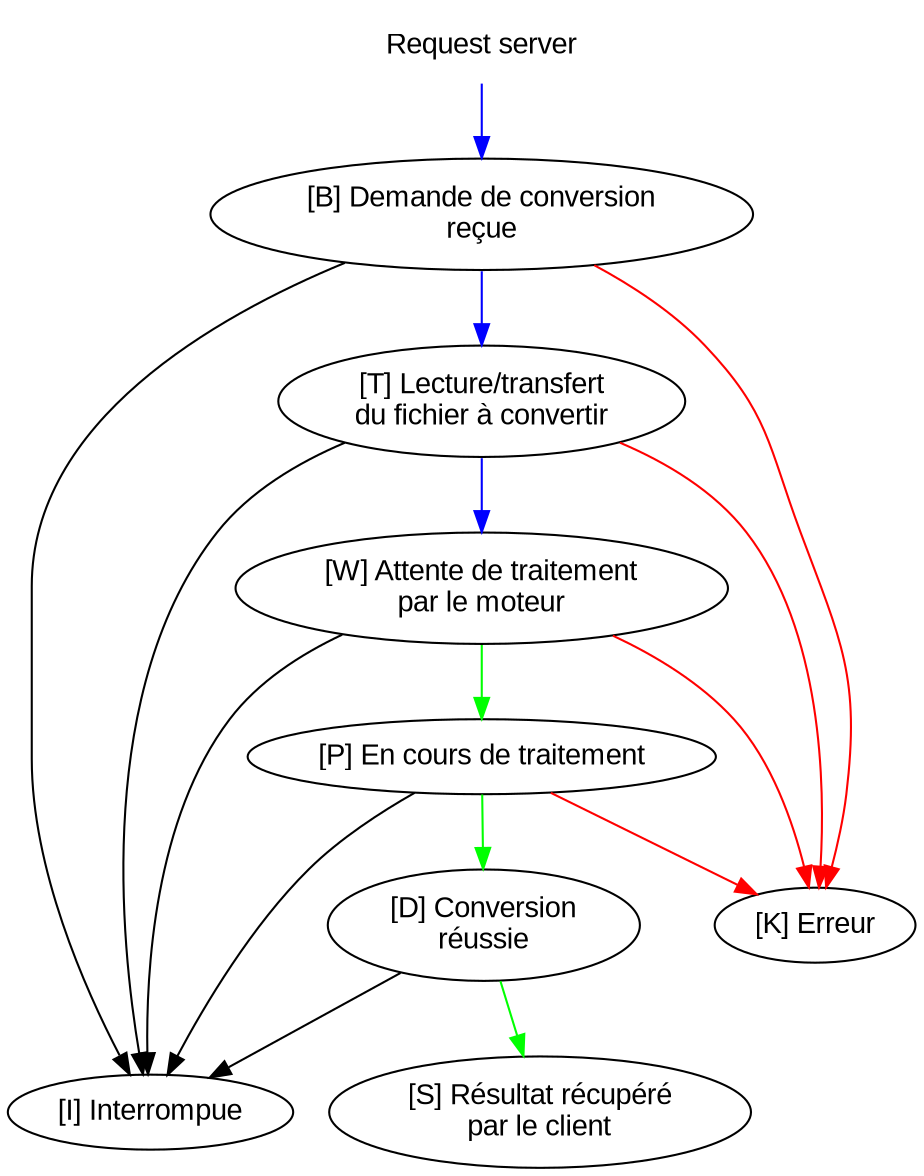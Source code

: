 digraph D {
	node [fontname="Liberation Sans"];

	"CONVERT" [label="Request server",style=filled,color=transparent,fillcolor=transparent];
	"B" [label="[B] Demande de conversion\nreçue"];
	"T" [label="[T] Lecture/transfert\ndu fichier à convertir"];
	"W" [label="[W] Attente de traitement\npar le moteur"];
	"P" [label="[P] En cours de traitement"];
	"K" [label="[K] Erreur"];
	"D" [label="[D] Conversion\nréussie"];
	"S" [label="[S] Résultat récupéré\npar le client"];
	"I" [label="[I] Interrompue"];

	{
		edge [color=blue];
		"CONVERT" -> "B" -> "T" -> "W";

		edge [color=green];
		"W" -> "P" -> "D" -> "S";

		edge [color=red];
		"B" -> "K";
		"T" -> "K";
		"W" -> "K";
		"P" -> "K";

		edge [color=black];
		"B" -> "I";
		"T" -> "I";
		"W" -> "I";
		"P" -> "I";
		"D" -> "I";
	}

}
